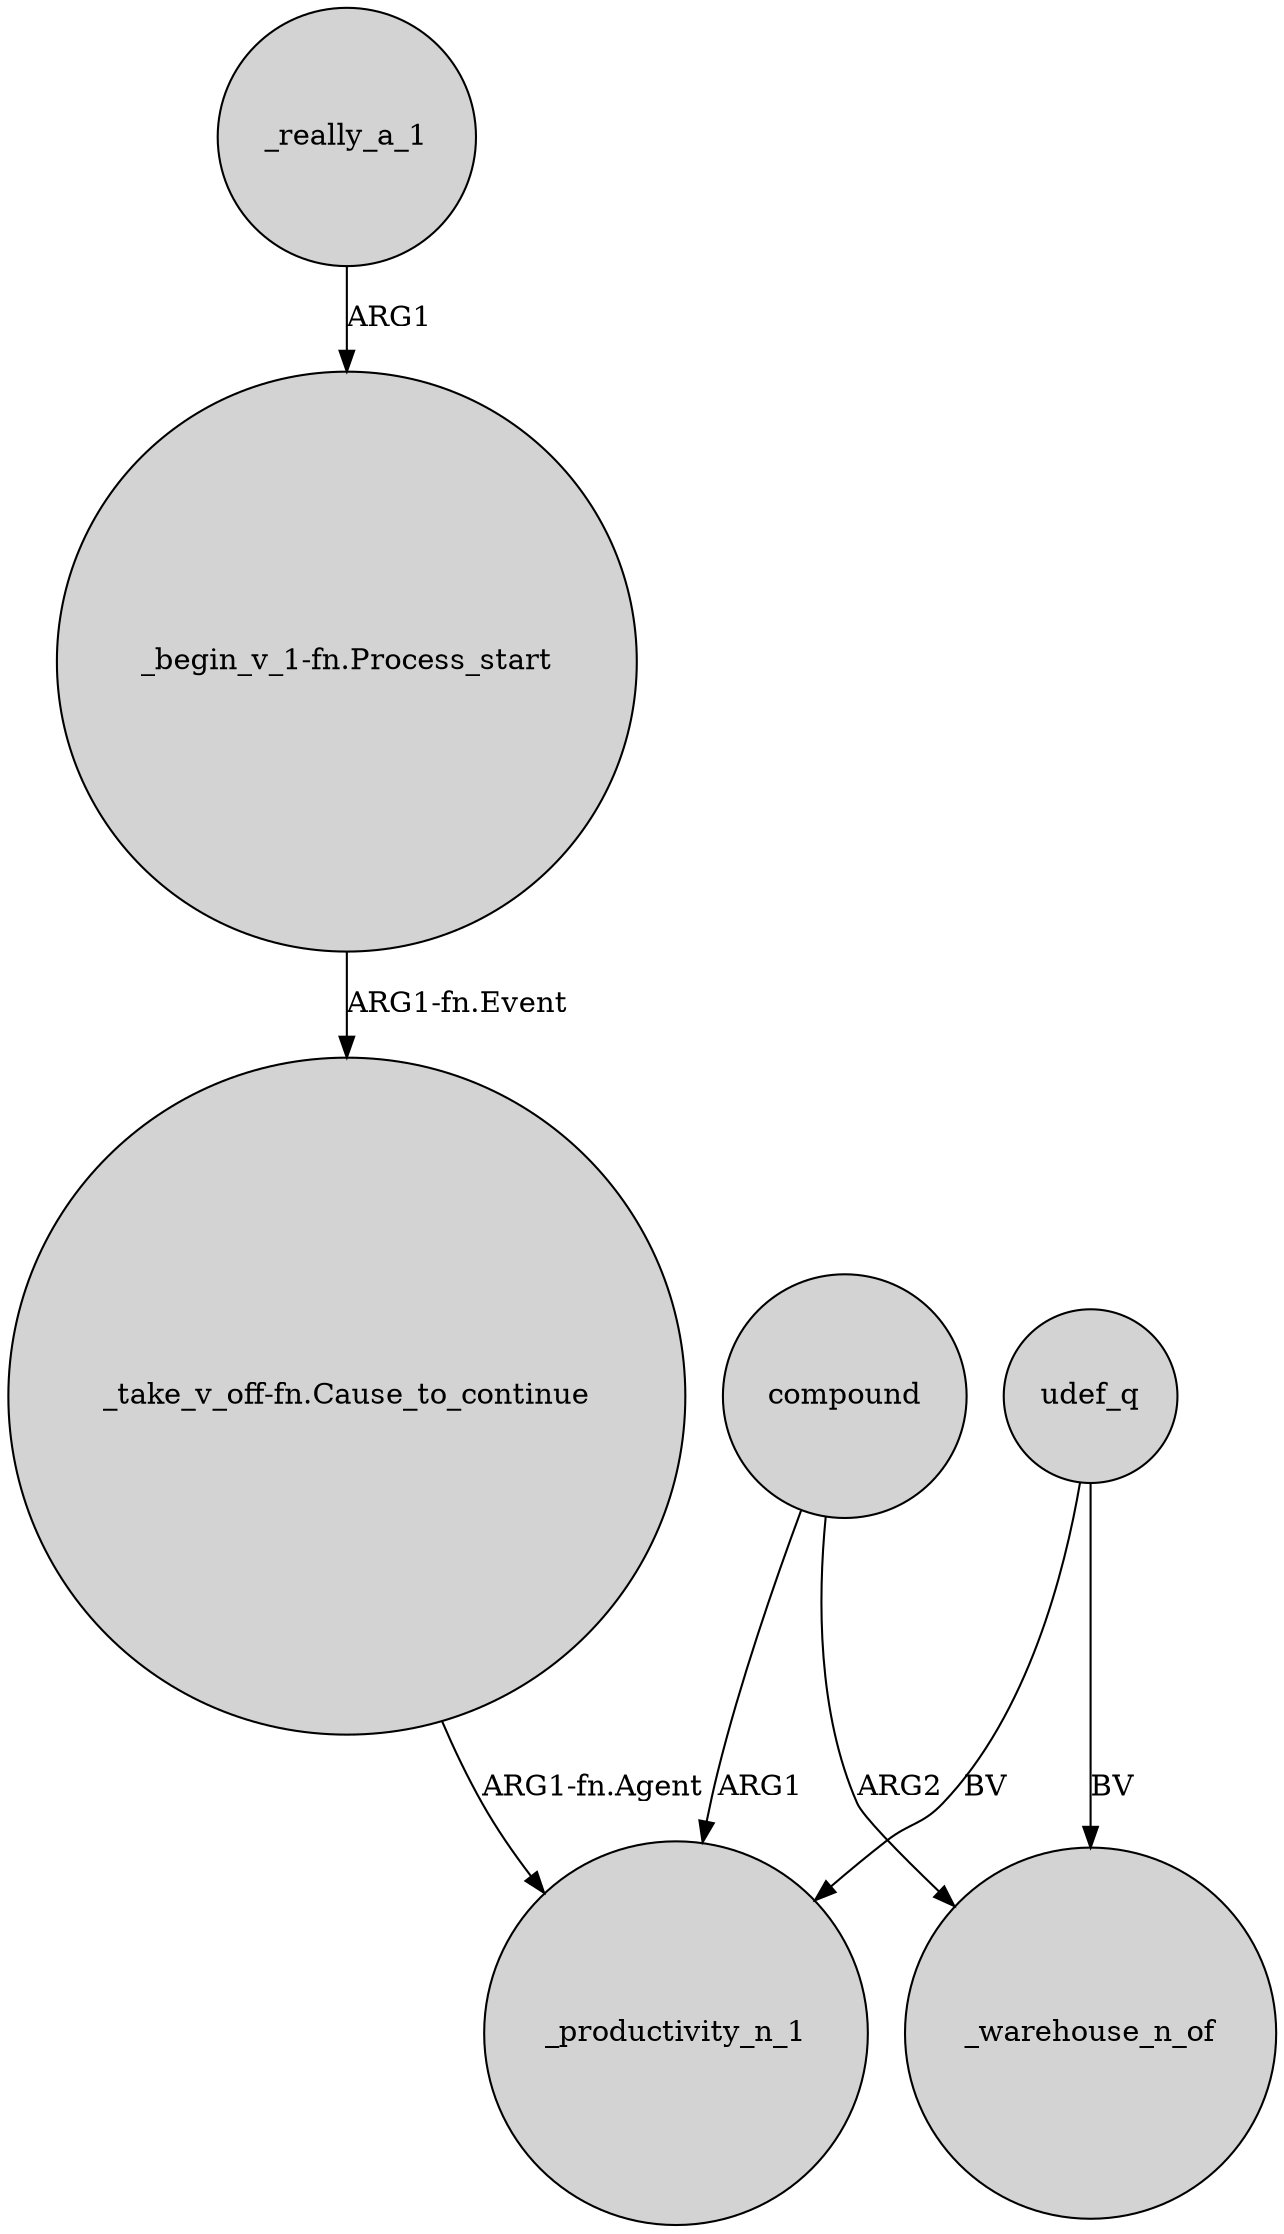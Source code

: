 digraph {
	node [shape=circle style=filled]
	"_begin_v_1-fn.Process_start" -> "_take_v_off-fn.Cause_to_continue" [label="ARG1-fn.Event"]
	"_take_v_off-fn.Cause_to_continue" -> _productivity_n_1 [label="ARG1-fn.Agent"]
	udef_q -> _warehouse_n_of [label=BV]
	udef_q -> _productivity_n_1 [label=BV]
	compound -> _warehouse_n_of [label=ARG2]
	compound -> _productivity_n_1 [label=ARG1]
	_really_a_1 -> "_begin_v_1-fn.Process_start" [label=ARG1]
}
